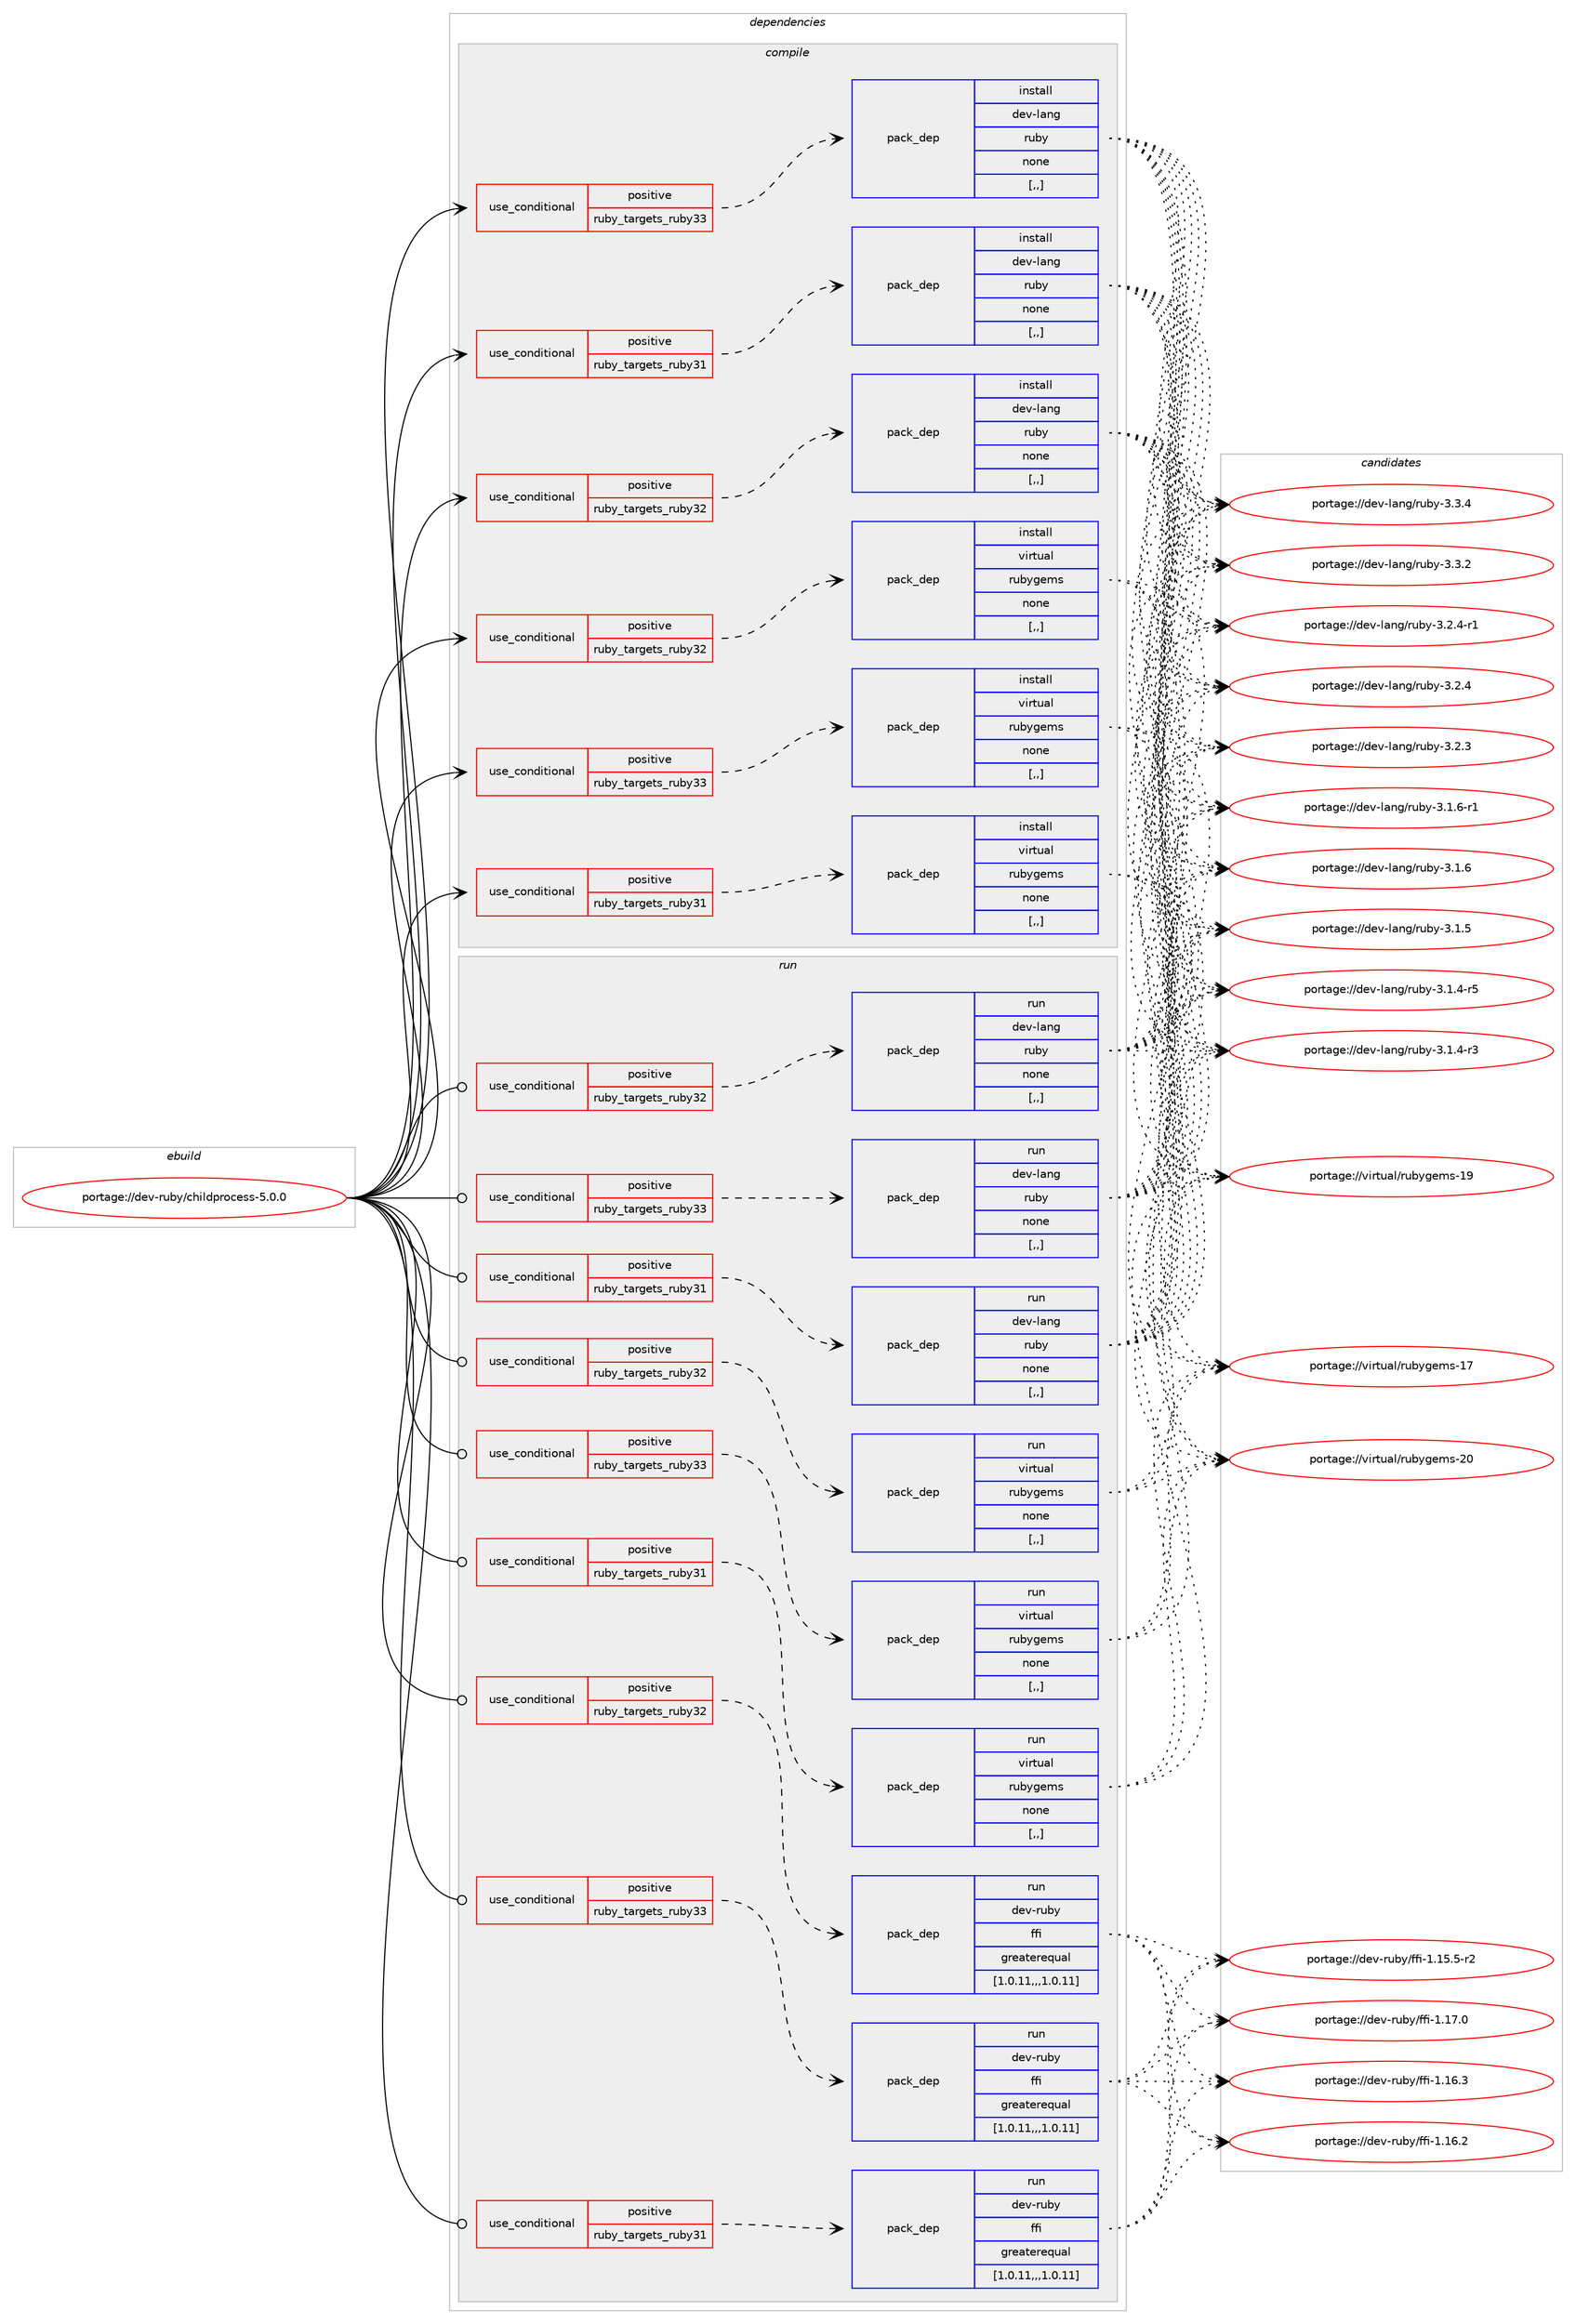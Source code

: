 digraph prolog {

# *************
# Graph options
# *************

newrank=true;
concentrate=true;
compound=true;
graph [rankdir=LR,fontname=Helvetica,fontsize=10,ranksep=1.5];#, ranksep=2.5, nodesep=0.2];
edge  [arrowhead=vee];
node  [fontname=Helvetica,fontsize=10];

# **********
# The ebuild
# **********

subgraph cluster_leftcol {
color=gray;
label=<<i>ebuild</i>>;
id [label="portage://dev-ruby/childprocess-5.0.0", color=red, width=4, href="../dev-ruby/childprocess-5.0.0.svg"];
}

# ****************
# The dependencies
# ****************

subgraph cluster_midcol {
color=gray;
label=<<i>dependencies</i>>;
subgraph cluster_compile {
fillcolor="#eeeeee";
style=filled;
label=<<i>compile</i>>;
subgraph cond45489 {
dependency178798 [label=<<TABLE BORDER="0" CELLBORDER="1" CELLSPACING="0" CELLPADDING="4"><TR><TD ROWSPAN="3" CELLPADDING="10">use_conditional</TD></TR><TR><TD>positive</TD></TR><TR><TD>ruby_targets_ruby31</TD></TR></TABLE>>, shape=none, color=red];
subgraph pack132016 {
dependency178799 [label=<<TABLE BORDER="0" CELLBORDER="1" CELLSPACING="0" CELLPADDING="4" WIDTH="220"><TR><TD ROWSPAN="6" CELLPADDING="30">pack_dep</TD></TR><TR><TD WIDTH="110">install</TD></TR><TR><TD>dev-lang</TD></TR><TR><TD>ruby</TD></TR><TR><TD>none</TD></TR><TR><TD>[,,]</TD></TR></TABLE>>, shape=none, color=blue];
}
dependency178798:e -> dependency178799:w [weight=20,style="dashed",arrowhead="vee"];
}
id:e -> dependency178798:w [weight=20,style="solid",arrowhead="vee"];
subgraph cond45490 {
dependency178800 [label=<<TABLE BORDER="0" CELLBORDER="1" CELLSPACING="0" CELLPADDING="4"><TR><TD ROWSPAN="3" CELLPADDING="10">use_conditional</TD></TR><TR><TD>positive</TD></TR><TR><TD>ruby_targets_ruby31</TD></TR></TABLE>>, shape=none, color=red];
subgraph pack132017 {
dependency178801 [label=<<TABLE BORDER="0" CELLBORDER="1" CELLSPACING="0" CELLPADDING="4" WIDTH="220"><TR><TD ROWSPAN="6" CELLPADDING="30">pack_dep</TD></TR><TR><TD WIDTH="110">install</TD></TR><TR><TD>virtual</TD></TR><TR><TD>rubygems</TD></TR><TR><TD>none</TD></TR><TR><TD>[,,]</TD></TR></TABLE>>, shape=none, color=blue];
}
dependency178800:e -> dependency178801:w [weight=20,style="dashed",arrowhead="vee"];
}
id:e -> dependency178800:w [weight=20,style="solid",arrowhead="vee"];
subgraph cond45491 {
dependency178802 [label=<<TABLE BORDER="0" CELLBORDER="1" CELLSPACING="0" CELLPADDING="4"><TR><TD ROWSPAN="3" CELLPADDING="10">use_conditional</TD></TR><TR><TD>positive</TD></TR><TR><TD>ruby_targets_ruby32</TD></TR></TABLE>>, shape=none, color=red];
subgraph pack132018 {
dependency178803 [label=<<TABLE BORDER="0" CELLBORDER="1" CELLSPACING="0" CELLPADDING="4" WIDTH="220"><TR><TD ROWSPAN="6" CELLPADDING="30">pack_dep</TD></TR><TR><TD WIDTH="110">install</TD></TR><TR><TD>dev-lang</TD></TR><TR><TD>ruby</TD></TR><TR><TD>none</TD></TR><TR><TD>[,,]</TD></TR></TABLE>>, shape=none, color=blue];
}
dependency178802:e -> dependency178803:w [weight=20,style="dashed",arrowhead="vee"];
}
id:e -> dependency178802:w [weight=20,style="solid",arrowhead="vee"];
subgraph cond45492 {
dependency178804 [label=<<TABLE BORDER="0" CELLBORDER="1" CELLSPACING="0" CELLPADDING="4"><TR><TD ROWSPAN="3" CELLPADDING="10">use_conditional</TD></TR><TR><TD>positive</TD></TR><TR><TD>ruby_targets_ruby32</TD></TR></TABLE>>, shape=none, color=red];
subgraph pack132019 {
dependency178805 [label=<<TABLE BORDER="0" CELLBORDER="1" CELLSPACING="0" CELLPADDING="4" WIDTH="220"><TR><TD ROWSPAN="6" CELLPADDING="30">pack_dep</TD></TR><TR><TD WIDTH="110">install</TD></TR><TR><TD>virtual</TD></TR><TR><TD>rubygems</TD></TR><TR><TD>none</TD></TR><TR><TD>[,,]</TD></TR></TABLE>>, shape=none, color=blue];
}
dependency178804:e -> dependency178805:w [weight=20,style="dashed",arrowhead="vee"];
}
id:e -> dependency178804:w [weight=20,style="solid",arrowhead="vee"];
subgraph cond45493 {
dependency178806 [label=<<TABLE BORDER="0" CELLBORDER="1" CELLSPACING="0" CELLPADDING="4"><TR><TD ROWSPAN="3" CELLPADDING="10">use_conditional</TD></TR><TR><TD>positive</TD></TR><TR><TD>ruby_targets_ruby33</TD></TR></TABLE>>, shape=none, color=red];
subgraph pack132020 {
dependency178807 [label=<<TABLE BORDER="0" CELLBORDER="1" CELLSPACING="0" CELLPADDING="4" WIDTH="220"><TR><TD ROWSPAN="6" CELLPADDING="30">pack_dep</TD></TR><TR><TD WIDTH="110">install</TD></TR><TR><TD>dev-lang</TD></TR><TR><TD>ruby</TD></TR><TR><TD>none</TD></TR><TR><TD>[,,]</TD></TR></TABLE>>, shape=none, color=blue];
}
dependency178806:e -> dependency178807:w [weight=20,style="dashed",arrowhead="vee"];
}
id:e -> dependency178806:w [weight=20,style="solid",arrowhead="vee"];
subgraph cond45494 {
dependency178808 [label=<<TABLE BORDER="0" CELLBORDER="1" CELLSPACING="0" CELLPADDING="4"><TR><TD ROWSPAN="3" CELLPADDING="10">use_conditional</TD></TR><TR><TD>positive</TD></TR><TR><TD>ruby_targets_ruby33</TD></TR></TABLE>>, shape=none, color=red];
subgraph pack132021 {
dependency178809 [label=<<TABLE BORDER="0" CELLBORDER="1" CELLSPACING="0" CELLPADDING="4" WIDTH="220"><TR><TD ROWSPAN="6" CELLPADDING="30">pack_dep</TD></TR><TR><TD WIDTH="110">install</TD></TR><TR><TD>virtual</TD></TR><TR><TD>rubygems</TD></TR><TR><TD>none</TD></TR><TR><TD>[,,]</TD></TR></TABLE>>, shape=none, color=blue];
}
dependency178808:e -> dependency178809:w [weight=20,style="dashed",arrowhead="vee"];
}
id:e -> dependency178808:w [weight=20,style="solid",arrowhead="vee"];
}
subgraph cluster_compileandrun {
fillcolor="#eeeeee";
style=filled;
label=<<i>compile and run</i>>;
}
subgraph cluster_run {
fillcolor="#eeeeee";
style=filled;
label=<<i>run</i>>;
subgraph cond45495 {
dependency178810 [label=<<TABLE BORDER="0" CELLBORDER="1" CELLSPACING="0" CELLPADDING="4"><TR><TD ROWSPAN="3" CELLPADDING="10">use_conditional</TD></TR><TR><TD>positive</TD></TR><TR><TD>ruby_targets_ruby31</TD></TR></TABLE>>, shape=none, color=red];
subgraph pack132022 {
dependency178811 [label=<<TABLE BORDER="0" CELLBORDER="1" CELLSPACING="0" CELLPADDING="4" WIDTH="220"><TR><TD ROWSPAN="6" CELLPADDING="30">pack_dep</TD></TR><TR><TD WIDTH="110">run</TD></TR><TR><TD>dev-lang</TD></TR><TR><TD>ruby</TD></TR><TR><TD>none</TD></TR><TR><TD>[,,]</TD></TR></TABLE>>, shape=none, color=blue];
}
dependency178810:e -> dependency178811:w [weight=20,style="dashed",arrowhead="vee"];
}
id:e -> dependency178810:w [weight=20,style="solid",arrowhead="odot"];
subgraph cond45496 {
dependency178812 [label=<<TABLE BORDER="0" CELLBORDER="1" CELLSPACING="0" CELLPADDING="4"><TR><TD ROWSPAN="3" CELLPADDING="10">use_conditional</TD></TR><TR><TD>positive</TD></TR><TR><TD>ruby_targets_ruby31</TD></TR></TABLE>>, shape=none, color=red];
subgraph pack132023 {
dependency178813 [label=<<TABLE BORDER="0" CELLBORDER="1" CELLSPACING="0" CELLPADDING="4" WIDTH="220"><TR><TD ROWSPAN="6" CELLPADDING="30">pack_dep</TD></TR><TR><TD WIDTH="110">run</TD></TR><TR><TD>dev-ruby</TD></TR><TR><TD>ffi</TD></TR><TR><TD>greaterequal</TD></TR><TR><TD>[1.0.11,,,1.0.11]</TD></TR></TABLE>>, shape=none, color=blue];
}
dependency178812:e -> dependency178813:w [weight=20,style="dashed",arrowhead="vee"];
}
id:e -> dependency178812:w [weight=20,style="solid",arrowhead="odot"];
subgraph cond45497 {
dependency178814 [label=<<TABLE BORDER="0" CELLBORDER="1" CELLSPACING="0" CELLPADDING="4"><TR><TD ROWSPAN="3" CELLPADDING="10">use_conditional</TD></TR><TR><TD>positive</TD></TR><TR><TD>ruby_targets_ruby31</TD></TR></TABLE>>, shape=none, color=red];
subgraph pack132024 {
dependency178815 [label=<<TABLE BORDER="0" CELLBORDER="1" CELLSPACING="0" CELLPADDING="4" WIDTH="220"><TR><TD ROWSPAN="6" CELLPADDING="30">pack_dep</TD></TR><TR><TD WIDTH="110">run</TD></TR><TR><TD>virtual</TD></TR><TR><TD>rubygems</TD></TR><TR><TD>none</TD></TR><TR><TD>[,,]</TD></TR></TABLE>>, shape=none, color=blue];
}
dependency178814:e -> dependency178815:w [weight=20,style="dashed",arrowhead="vee"];
}
id:e -> dependency178814:w [weight=20,style="solid",arrowhead="odot"];
subgraph cond45498 {
dependency178816 [label=<<TABLE BORDER="0" CELLBORDER="1" CELLSPACING="0" CELLPADDING="4"><TR><TD ROWSPAN="3" CELLPADDING="10">use_conditional</TD></TR><TR><TD>positive</TD></TR><TR><TD>ruby_targets_ruby32</TD></TR></TABLE>>, shape=none, color=red];
subgraph pack132025 {
dependency178817 [label=<<TABLE BORDER="0" CELLBORDER="1" CELLSPACING="0" CELLPADDING="4" WIDTH="220"><TR><TD ROWSPAN="6" CELLPADDING="30">pack_dep</TD></TR><TR><TD WIDTH="110">run</TD></TR><TR><TD>dev-lang</TD></TR><TR><TD>ruby</TD></TR><TR><TD>none</TD></TR><TR><TD>[,,]</TD></TR></TABLE>>, shape=none, color=blue];
}
dependency178816:e -> dependency178817:w [weight=20,style="dashed",arrowhead="vee"];
}
id:e -> dependency178816:w [weight=20,style="solid",arrowhead="odot"];
subgraph cond45499 {
dependency178818 [label=<<TABLE BORDER="0" CELLBORDER="1" CELLSPACING="0" CELLPADDING="4"><TR><TD ROWSPAN="3" CELLPADDING="10">use_conditional</TD></TR><TR><TD>positive</TD></TR><TR><TD>ruby_targets_ruby32</TD></TR></TABLE>>, shape=none, color=red];
subgraph pack132026 {
dependency178819 [label=<<TABLE BORDER="0" CELLBORDER="1" CELLSPACING="0" CELLPADDING="4" WIDTH="220"><TR><TD ROWSPAN="6" CELLPADDING="30">pack_dep</TD></TR><TR><TD WIDTH="110">run</TD></TR><TR><TD>dev-ruby</TD></TR><TR><TD>ffi</TD></TR><TR><TD>greaterequal</TD></TR><TR><TD>[1.0.11,,,1.0.11]</TD></TR></TABLE>>, shape=none, color=blue];
}
dependency178818:e -> dependency178819:w [weight=20,style="dashed",arrowhead="vee"];
}
id:e -> dependency178818:w [weight=20,style="solid",arrowhead="odot"];
subgraph cond45500 {
dependency178820 [label=<<TABLE BORDER="0" CELLBORDER="1" CELLSPACING="0" CELLPADDING="4"><TR><TD ROWSPAN="3" CELLPADDING="10">use_conditional</TD></TR><TR><TD>positive</TD></TR><TR><TD>ruby_targets_ruby32</TD></TR></TABLE>>, shape=none, color=red];
subgraph pack132027 {
dependency178821 [label=<<TABLE BORDER="0" CELLBORDER="1" CELLSPACING="0" CELLPADDING="4" WIDTH="220"><TR><TD ROWSPAN="6" CELLPADDING="30">pack_dep</TD></TR><TR><TD WIDTH="110">run</TD></TR><TR><TD>virtual</TD></TR><TR><TD>rubygems</TD></TR><TR><TD>none</TD></TR><TR><TD>[,,]</TD></TR></TABLE>>, shape=none, color=blue];
}
dependency178820:e -> dependency178821:w [weight=20,style="dashed",arrowhead="vee"];
}
id:e -> dependency178820:w [weight=20,style="solid",arrowhead="odot"];
subgraph cond45501 {
dependency178822 [label=<<TABLE BORDER="0" CELLBORDER="1" CELLSPACING="0" CELLPADDING="4"><TR><TD ROWSPAN="3" CELLPADDING="10">use_conditional</TD></TR><TR><TD>positive</TD></TR><TR><TD>ruby_targets_ruby33</TD></TR></TABLE>>, shape=none, color=red];
subgraph pack132028 {
dependency178823 [label=<<TABLE BORDER="0" CELLBORDER="1" CELLSPACING="0" CELLPADDING="4" WIDTH="220"><TR><TD ROWSPAN="6" CELLPADDING="30">pack_dep</TD></TR><TR><TD WIDTH="110">run</TD></TR><TR><TD>dev-lang</TD></TR><TR><TD>ruby</TD></TR><TR><TD>none</TD></TR><TR><TD>[,,]</TD></TR></TABLE>>, shape=none, color=blue];
}
dependency178822:e -> dependency178823:w [weight=20,style="dashed",arrowhead="vee"];
}
id:e -> dependency178822:w [weight=20,style="solid",arrowhead="odot"];
subgraph cond45502 {
dependency178824 [label=<<TABLE BORDER="0" CELLBORDER="1" CELLSPACING="0" CELLPADDING="4"><TR><TD ROWSPAN="3" CELLPADDING="10">use_conditional</TD></TR><TR><TD>positive</TD></TR><TR><TD>ruby_targets_ruby33</TD></TR></TABLE>>, shape=none, color=red];
subgraph pack132029 {
dependency178825 [label=<<TABLE BORDER="0" CELLBORDER="1" CELLSPACING="0" CELLPADDING="4" WIDTH="220"><TR><TD ROWSPAN="6" CELLPADDING="30">pack_dep</TD></TR><TR><TD WIDTH="110">run</TD></TR><TR><TD>dev-ruby</TD></TR><TR><TD>ffi</TD></TR><TR><TD>greaterequal</TD></TR><TR><TD>[1.0.11,,,1.0.11]</TD></TR></TABLE>>, shape=none, color=blue];
}
dependency178824:e -> dependency178825:w [weight=20,style="dashed",arrowhead="vee"];
}
id:e -> dependency178824:w [weight=20,style="solid",arrowhead="odot"];
subgraph cond45503 {
dependency178826 [label=<<TABLE BORDER="0" CELLBORDER="1" CELLSPACING="0" CELLPADDING="4"><TR><TD ROWSPAN="3" CELLPADDING="10">use_conditional</TD></TR><TR><TD>positive</TD></TR><TR><TD>ruby_targets_ruby33</TD></TR></TABLE>>, shape=none, color=red];
subgraph pack132030 {
dependency178827 [label=<<TABLE BORDER="0" CELLBORDER="1" CELLSPACING="0" CELLPADDING="4" WIDTH="220"><TR><TD ROWSPAN="6" CELLPADDING="30">pack_dep</TD></TR><TR><TD WIDTH="110">run</TD></TR><TR><TD>virtual</TD></TR><TR><TD>rubygems</TD></TR><TR><TD>none</TD></TR><TR><TD>[,,]</TD></TR></TABLE>>, shape=none, color=blue];
}
dependency178826:e -> dependency178827:w [weight=20,style="dashed",arrowhead="vee"];
}
id:e -> dependency178826:w [weight=20,style="solid",arrowhead="odot"];
}
}

# **************
# The candidates
# **************

subgraph cluster_choices {
rank=same;
color=gray;
label=<<i>candidates</i>>;

subgraph choice132016 {
color=black;
nodesep=1;
choice10010111845108971101034711411798121455146514652 [label="portage://dev-lang/ruby-3.3.4", color=red, width=4,href="../dev-lang/ruby-3.3.4.svg"];
choice10010111845108971101034711411798121455146514650 [label="portage://dev-lang/ruby-3.3.2", color=red, width=4,href="../dev-lang/ruby-3.3.2.svg"];
choice100101118451089711010347114117981214551465046524511449 [label="portage://dev-lang/ruby-3.2.4-r1", color=red, width=4,href="../dev-lang/ruby-3.2.4-r1.svg"];
choice10010111845108971101034711411798121455146504652 [label="portage://dev-lang/ruby-3.2.4", color=red, width=4,href="../dev-lang/ruby-3.2.4.svg"];
choice10010111845108971101034711411798121455146504651 [label="portage://dev-lang/ruby-3.2.3", color=red, width=4,href="../dev-lang/ruby-3.2.3.svg"];
choice100101118451089711010347114117981214551464946544511449 [label="portage://dev-lang/ruby-3.1.6-r1", color=red, width=4,href="../dev-lang/ruby-3.1.6-r1.svg"];
choice10010111845108971101034711411798121455146494654 [label="portage://dev-lang/ruby-3.1.6", color=red, width=4,href="../dev-lang/ruby-3.1.6.svg"];
choice10010111845108971101034711411798121455146494653 [label="portage://dev-lang/ruby-3.1.5", color=red, width=4,href="../dev-lang/ruby-3.1.5.svg"];
choice100101118451089711010347114117981214551464946524511453 [label="portage://dev-lang/ruby-3.1.4-r5", color=red, width=4,href="../dev-lang/ruby-3.1.4-r5.svg"];
choice100101118451089711010347114117981214551464946524511451 [label="portage://dev-lang/ruby-3.1.4-r3", color=red, width=4,href="../dev-lang/ruby-3.1.4-r3.svg"];
dependency178799:e -> choice10010111845108971101034711411798121455146514652:w [style=dotted,weight="100"];
dependency178799:e -> choice10010111845108971101034711411798121455146514650:w [style=dotted,weight="100"];
dependency178799:e -> choice100101118451089711010347114117981214551465046524511449:w [style=dotted,weight="100"];
dependency178799:e -> choice10010111845108971101034711411798121455146504652:w [style=dotted,weight="100"];
dependency178799:e -> choice10010111845108971101034711411798121455146504651:w [style=dotted,weight="100"];
dependency178799:e -> choice100101118451089711010347114117981214551464946544511449:w [style=dotted,weight="100"];
dependency178799:e -> choice10010111845108971101034711411798121455146494654:w [style=dotted,weight="100"];
dependency178799:e -> choice10010111845108971101034711411798121455146494653:w [style=dotted,weight="100"];
dependency178799:e -> choice100101118451089711010347114117981214551464946524511453:w [style=dotted,weight="100"];
dependency178799:e -> choice100101118451089711010347114117981214551464946524511451:w [style=dotted,weight="100"];
}
subgraph choice132017 {
color=black;
nodesep=1;
choice118105114116117971084711411798121103101109115455048 [label="portage://virtual/rubygems-20", color=red, width=4,href="../virtual/rubygems-20.svg"];
choice118105114116117971084711411798121103101109115454957 [label="portage://virtual/rubygems-19", color=red, width=4,href="../virtual/rubygems-19.svg"];
choice118105114116117971084711411798121103101109115454955 [label="portage://virtual/rubygems-17", color=red, width=4,href="../virtual/rubygems-17.svg"];
dependency178801:e -> choice118105114116117971084711411798121103101109115455048:w [style=dotted,weight="100"];
dependency178801:e -> choice118105114116117971084711411798121103101109115454957:w [style=dotted,weight="100"];
dependency178801:e -> choice118105114116117971084711411798121103101109115454955:w [style=dotted,weight="100"];
}
subgraph choice132018 {
color=black;
nodesep=1;
choice10010111845108971101034711411798121455146514652 [label="portage://dev-lang/ruby-3.3.4", color=red, width=4,href="../dev-lang/ruby-3.3.4.svg"];
choice10010111845108971101034711411798121455146514650 [label="portage://dev-lang/ruby-3.3.2", color=red, width=4,href="../dev-lang/ruby-3.3.2.svg"];
choice100101118451089711010347114117981214551465046524511449 [label="portage://dev-lang/ruby-3.2.4-r1", color=red, width=4,href="../dev-lang/ruby-3.2.4-r1.svg"];
choice10010111845108971101034711411798121455146504652 [label="portage://dev-lang/ruby-3.2.4", color=red, width=4,href="../dev-lang/ruby-3.2.4.svg"];
choice10010111845108971101034711411798121455146504651 [label="portage://dev-lang/ruby-3.2.3", color=red, width=4,href="../dev-lang/ruby-3.2.3.svg"];
choice100101118451089711010347114117981214551464946544511449 [label="portage://dev-lang/ruby-3.1.6-r1", color=red, width=4,href="../dev-lang/ruby-3.1.6-r1.svg"];
choice10010111845108971101034711411798121455146494654 [label="portage://dev-lang/ruby-3.1.6", color=red, width=4,href="../dev-lang/ruby-3.1.6.svg"];
choice10010111845108971101034711411798121455146494653 [label="portage://dev-lang/ruby-3.1.5", color=red, width=4,href="../dev-lang/ruby-3.1.5.svg"];
choice100101118451089711010347114117981214551464946524511453 [label="portage://dev-lang/ruby-3.1.4-r5", color=red, width=4,href="../dev-lang/ruby-3.1.4-r5.svg"];
choice100101118451089711010347114117981214551464946524511451 [label="portage://dev-lang/ruby-3.1.4-r3", color=red, width=4,href="../dev-lang/ruby-3.1.4-r3.svg"];
dependency178803:e -> choice10010111845108971101034711411798121455146514652:w [style=dotted,weight="100"];
dependency178803:e -> choice10010111845108971101034711411798121455146514650:w [style=dotted,weight="100"];
dependency178803:e -> choice100101118451089711010347114117981214551465046524511449:w [style=dotted,weight="100"];
dependency178803:e -> choice10010111845108971101034711411798121455146504652:w [style=dotted,weight="100"];
dependency178803:e -> choice10010111845108971101034711411798121455146504651:w [style=dotted,weight="100"];
dependency178803:e -> choice100101118451089711010347114117981214551464946544511449:w [style=dotted,weight="100"];
dependency178803:e -> choice10010111845108971101034711411798121455146494654:w [style=dotted,weight="100"];
dependency178803:e -> choice10010111845108971101034711411798121455146494653:w [style=dotted,weight="100"];
dependency178803:e -> choice100101118451089711010347114117981214551464946524511453:w [style=dotted,weight="100"];
dependency178803:e -> choice100101118451089711010347114117981214551464946524511451:w [style=dotted,weight="100"];
}
subgraph choice132019 {
color=black;
nodesep=1;
choice118105114116117971084711411798121103101109115455048 [label="portage://virtual/rubygems-20", color=red, width=4,href="../virtual/rubygems-20.svg"];
choice118105114116117971084711411798121103101109115454957 [label="portage://virtual/rubygems-19", color=red, width=4,href="../virtual/rubygems-19.svg"];
choice118105114116117971084711411798121103101109115454955 [label="portage://virtual/rubygems-17", color=red, width=4,href="../virtual/rubygems-17.svg"];
dependency178805:e -> choice118105114116117971084711411798121103101109115455048:w [style=dotted,weight="100"];
dependency178805:e -> choice118105114116117971084711411798121103101109115454957:w [style=dotted,weight="100"];
dependency178805:e -> choice118105114116117971084711411798121103101109115454955:w [style=dotted,weight="100"];
}
subgraph choice132020 {
color=black;
nodesep=1;
choice10010111845108971101034711411798121455146514652 [label="portage://dev-lang/ruby-3.3.4", color=red, width=4,href="../dev-lang/ruby-3.3.4.svg"];
choice10010111845108971101034711411798121455146514650 [label="portage://dev-lang/ruby-3.3.2", color=red, width=4,href="../dev-lang/ruby-3.3.2.svg"];
choice100101118451089711010347114117981214551465046524511449 [label="portage://dev-lang/ruby-3.2.4-r1", color=red, width=4,href="../dev-lang/ruby-3.2.4-r1.svg"];
choice10010111845108971101034711411798121455146504652 [label="portage://dev-lang/ruby-3.2.4", color=red, width=4,href="../dev-lang/ruby-3.2.4.svg"];
choice10010111845108971101034711411798121455146504651 [label="portage://dev-lang/ruby-3.2.3", color=red, width=4,href="../dev-lang/ruby-3.2.3.svg"];
choice100101118451089711010347114117981214551464946544511449 [label="portage://dev-lang/ruby-3.1.6-r1", color=red, width=4,href="../dev-lang/ruby-3.1.6-r1.svg"];
choice10010111845108971101034711411798121455146494654 [label="portage://dev-lang/ruby-3.1.6", color=red, width=4,href="../dev-lang/ruby-3.1.6.svg"];
choice10010111845108971101034711411798121455146494653 [label="portage://dev-lang/ruby-3.1.5", color=red, width=4,href="../dev-lang/ruby-3.1.5.svg"];
choice100101118451089711010347114117981214551464946524511453 [label="portage://dev-lang/ruby-3.1.4-r5", color=red, width=4,href="../dev-lang/ruby-3.1.4-r5.svg"];
choice100101118451089711010347114117981214551464946524511451 [label="portage://dev-lang/ruby-3.1.4-r3", color=red, width=4,href="../dev-lang/ruby-3.1.4-r3.svg"];
dependency178807:e -> choice10010111845108971101034711411798121455146514652:w [style=dotted,weight="100"];
dependency178807:e -> choice10010111845108971101034711411798121455146514650:w [style=dotted,weight="100"];
dependency178807:e -> choice100101118451089711010347114117981214551465046524511449:w [style=dotted,weight="100"];
dependency178807:e -> choice10010111845108971101034711411798121455146504652:w [style=dotted,weight="100"];
dependency178807:e -> choice10010111845108971101034711411798121455146504651:w [style=dotted,weight="100"];
dependency178807:e -> choice100101118451089711010347114117981214551464946544511449:w [style=dotted,weight="100"];
dependency178807:e -> choice10010111845108971101034711411798121455146494654:w [style=dotted,weight="100"];
dependency178807:e -> choice10010111845108971101034711411798121455146494653:w [style=dotted,weight="100"];
dependency178807:e -> choice100101118451089711010347114117981214551464946524511453:w [style=dotted,weight="100"];
dependency178807:e -> choice100101118451089711010347114117981214551464946524511451:w [style=dotted,weight="100"];
}
subgraph choice132021 {
color=black;
nodesep=1;
choice118105114116117971084711411798121103101109115455048 [label="portage://virtual/rubygems-20", color=red, width=4,href="../virtual/rubygems-20.svg"];
choice118105114116117971084711411798121103101109115454957 [label="portage://virtual/rubygems-19", color=red, width=4,href="../virtual/rubygems-19.svg"];
choice118105114116117971084711411798121103101109115454955 [label="portage://virtual/rubygems-17", color=red, width=4,href="../virtual/rubygems-17.svg"];
dependency178809:e -> choice118105114116117971084711411798121103101109115455048:w [style=dotted,weight="100"];
dependency178809:e -> choice118105114116117971084711411798121103101109115454957:w [style=dotted,weight="100"];
dependency178809:e -> choice118105114116117971084711411798121103101109115454955:w [style=dotted,weight="100"];
}
subgraph choice132022 {
color=black;
nodesep=1;
choice10010111845108971101034711411798121455146514652 [label="portage://dev-lang/ruby-3.3.4", color=red, width=4,href="../dev-lang/ruby-3.3.4.svg"];
choice10010111845108971101034711411798121455146514650 [label="portage://dev-lang/ruby-3.3.2", color=red, width=4,href="../dev-lang/ruby-3.3.2.svg"];
choice100101118451089711010347114117981214551465046524511449 [label="portage://dev-lang/ruby-3.2.4-r1", color=red, width=4,href="../dev-lang/ruby-3.2.4-r1.svg"];
choice10010111845108971101034711411798121455146504652 [label="portage://dev-lang/ruby-3.2.4", color=red, width=4,href="../dev-lang/ruby-3.2.4.svg"];
choice10010111845108971101034711411798121455146504651 [label="portage://dev-lang/ruby-3.2.3", color=red, width=4,href="../dev-lang/ruby-3.2.3.svg"];
choice100101118451089711010347114117981214551464946544511449 [label="portage://dev-lang/ruby-3.1.6-r1", color=red, width=4,href="../dev-lang/ruby-3.1.6-r1.svg"];
choice10010111845108971101034711411798121455146494654 [label="portage://dev-lang/ruby-3.1.6", color=red, width=4,href="../dev-lang/ruby-3.1.6.svg"];
choice10010111845108971101034711411798121455146494653 [label="portage://dev-lang/ruby-3.1.5", color=red, width=4,href="../dev-lang/ruby-3.1.5.svg"];
choice100101118451089711010347114117981214551464946524511453 [label="portage://dev-lang/ruby-3.1.4-r5", color=red, width=4,href="../dev-lang/ruby-3.1.4-r5.svg"];
choice100101118451089711010347114117981214551464946524511451 [label="portage://dev-lang/ruby-3.1.4-r3", color=red, width=4,href="../dev-lang/ruby-3.1.4-r3.svg"];
dependency178811:e -> choice10010111845108971101034711411798121455146514652:w [style=dotted,weight="100"];
dependency178811:e -> choice10010111845108971101034711411798121455146514650:w [style=dotted,weight="100"];
dependency178811:e -> choice100101118451089711010347114117981214551465046524511449:w [style=dotted,weight="100"];
dependency178811:e -> choice10010111845108971101034711411798121455146504652:w [style=dotted,weight="100"];
dependency178811:e -> choice10010111845108971101034711411798121455146504651:w [style=dotted,weight="100"];
dependency178811:e -> choice100101118451089711010347114117981214551464946544511449:w [style=dotted,weight="100"];
dependency178811:e -> choice10010111845108971101034711411798121455146494654:w [style=dotted,weight="100"];
dependency178811:e -> choice10010111845108971101034711411798121455146494653:w [style=dotted,weight="100"];
dependency178811:e -> choice100101118451089711010347114117981214551464946524511453:w [style=dotted,weight="100"];
dependency178811:e -> choice100101118451089711010347114117981214551464946524511451:w [style=dotted,weight="100"];
}
subgraph choice132023 {
color=black;
nodesep=1;
choice10010111845114117981214710210210545494649554648 [label="portage://dev-ruby/ffi-1.17.0", color=red, width=4,href="../dev-ruby/ffi-1.17.0.svg"];
choice10010111845114117981214710210210545494649544651 [label="portage://dev-ruby/ffi-1.16.3", color=red, width=4,href="../dev-ruby/ffi-1.16.3.svg"];
choice10010111845114117981214710210210545494649544650 [label="portage://dev-ruby/ffi-1.16.2", color=red, width=4,href="../dev-ruby/ffi-1.16.2.svg"];
choice100101118451141179812147102102105454946495346534511450 [label="portage://dev-ruby/ffi-1.15.5-r2", color=red, width=4,href="../dev-ruby/ffi-1.15.5-r2.svg"];
dependency178813:e -> choice10010111845114117981214710210210545494649554648:w [style=dotted,weight="100"];
dependency178813:e -> choice10010111845114117981214710210210545494649544651:w [style=dotted,weight="100"];
dependency178813:e -> choice10010111845114117981214710210210545494649544650:w [style=dotted,weight="100"];
dependency178813:e -> choice100101118451141179812147102102105454946495346534511450:w [style=dotted,weight="100"];
}
subgraph choice132024 {
color=black;
nodesep=1;
choice118105114116117971084711411798121103101109115455048 [label="portage://virtual/rubygems-20", color=red, width=4,href="../virtual/rubygems-20.svg"];
choice118105114116117971084711411798121103101109115454957 [label="portage://virtual/rubygems-19", color=red, width=4,href="../virtual/rubygems-19.svg"];
choice118105114116117971084711411798121103101109115454955 [label="portage://virtual/rubygems-17", color=red, width=4,href="../virtual/rubygems-17.svg"];
dependency178815:e -> choice118105114116117971084711411798121103101109115455048:w [style=dotted,weight="100"];
dependency178815:e -> choice118105114116117971084711411798121103101109115454957:w [style=dotted,weight="100"];
dependency178815:e -> choice118105114116117971084711411798121103101109115454955:w [style=dotted,weight="100"];
}
subgraph choice132025 {
color=black;
nodesep=1;
choice10010111845108971101034711411798121455146514652 [label="portage://dev-lang/ruby-3.3.4", color=red, width=4,href="../dev-lang/ruby-3.3.4.svg"];
choice10010111845108971101034711411798121455146514650 [label="portage://dev-lang/ruby-3.3.2", color=red, width=4,href="../dev-lang/ruby-3.3.2.svg"];
choice100101118451089711010347114117981214551465046524511449 [label="portage://dev-lang/ruby-3.2.4-r1", color=red, width=4,href="../dev-lang/ruby-3.2.4-r1.svg"];
choice10010111845108971101034711411798121455146504652 [label="portage://dev-lang/ruby-3.2.4", color=red, width=4,href="../dev-lang/ruby-3.2.4.svg"];
choice10010111845108971101034711411798121455146504651 [label="portage://dev-lang/ruby-3.2.3", color=red, width=4,href="../dev-lang/ruby-3.2.3.svg"];
choice100101118451089711010347114117981214551464946544511449 [label="portage://dev-lang/ruby-3.1.6-r1", color=red, width=4,href="../dev-lang/ruby-3.1.6-r1.svg"];
choice10010111845108971101034711411798121455146494654 [label="portage://dev-lang/ruby-3.1.6", color=red, width=4,href="../dev-lang/ruby-3.1.6.svg"];
choice10010111845108971101034711411798121455146494653 [label="portage://dev-lang/ruby-3.1.5", color=red, width=4,href="../dev-lang/ruby-3.1.5.svg"];
choice100101118451089711010347114117981214551464946524511453 [label="portage://dev-lang/ruby-3.1.4-r5", color=red, width=4,href="../dev-lang/ruby-3.1.4-r5.svg"];
choice100101118451089711010347114117981214551464946524511451 [label="portage://dev-lang/ruby-3.1.4-r3", color=red, width=4,href="../dev-lang/ruby-3.1.4-r3.svg"];
dependency178817:e -> choice10010111845108971101034711411798121455146514652:w [style=dotted,weight="100"];
dependency178817:e -> choice10010111845108971101034711411798121455146514650:w [style=dotted,weight="100"];
dependency178817:e -> choice100101118451089711010347114117981214551465046524511449:w [style=dotted,weight="100"];
dependency178817:e -> choice10010111845108971101034711411798121455146504652:w [style=dotted,weight="100"];
dependency178817:e -> choice10010111845108971101034711411798121455146504651:w [style=dotted,weight="100"];
dependency178817:e -> choice100101118451089711010347114117981214551464946544511449:w [style=dotted,weight="100"];
dependency178817:e -> choice10010111845108971101034711411798121455146494654:w [style=dotted,weight="100"];
dependency178817:e -> choice10010111845108971101034711411798121455146494653:w [style=dotted,weight="100"];
dependency178817:e -> choice100101118451089711010347114117981214551464946524511453:w [style=dotted,weight="100"];
dependency178817:e -> choice100101118451089711010347114117981214551464946524511451:w [style=dotted,weight="100"];
}
subgraph choice132026 {
color=black;
nodesep=1;
choice10010111845114117981214710210210545494649554648 [label="portage://dev-ruby/ffi-1.17.0", color=red, width=4,href="../dev-ruby/ffi-1.17.0.svg"];
choice10010111845114117981214710210210545494649544651 [label="portage://dev-ruby/ffi-1.16.3", color=red, width=4,href="../dev-ruby/ffi-1.16.3.svg"];
choice10010111845114117981214710210210545494649544650 [label="portage://dev-ruby/ffi-1.16.2", color=red, width=4,href="../dev-ruby/ffi-1.16.2.svg"];
choice100101118451141179812147102102105454946495346534511450 [label="portage://dev-ruby/ffi-1.15.5-r2", color=red, width=4,href="../dev-ruby/ffi-1.15.5-r2.svg"];
dependency178819:e -> choice10010111845114117981214710210210545494649554648:w [style=dotted,weight="100"];
dependency178819:e -> choice10010111845114117981214710210210545494649544651:w [style=dotted,weight="100"];
dependency178819:e -> choice10010111845114117981214710210210545494649544650:w [style=dotted,weight="100"];
dependency178819:e -> choice100101118451141179812147102102105454946495346534511450:w [style=dotted,weight="100"];
}
subgraph choice132027 {
color=black;
nodesep=1;
choice118105114116117971084711411798121103101109115455048 [label="portage://virtual/rubygems-20", color=red, width=4,href="../virtual/rubygems-20.svg"];
choice118105114116117971084711411798121103101109115454957 [label="portage://virtual/rubygems-19", color=red, width=4,href="../virtual/rubygems-19.svg"];
choice118105114116117971084711411798121103101109115454955 [label="portage://virtual/rubygems-17", color=red, width=4,href="../virtual/rubygems-17.svg"];
dependency178821:e -> choice118105114116117971084711411798121103101109115455048:w [style=dotted,weight="100"];
dependency178821:e -> choice118105114116117971084711411798121103101109115454957:w [style=dotted,weight="100"];
dependency178821:e -> choice118105114116117971084711411798121103101109115454955:w [style=dotted,weight="100"];
}
subgraph choice132028 {
color=black;
nodesep=1;
choice10010111845108971101034711411798121455146514652 [label="portage://dev-lang/ruby-3.3.4", color=red, width=4,href="../dev-lang/ruby-3.3.4.svg"];
choice10010111845108971101034711411798121455146514650 [label="portage://dev-lang/ruby-3.3.2", color=red, width=4,href="../dev-lang/ruby-3.3.2.svg"];
choice100101118451089711010347114117981214551465046524511449 [label="portage://dev-lang/ruby-3.2.4-r1", color=red, width=4,href="../dev-lang/ruby-3.2.4-r1.svg"];
choice10010111845108971101034711411798121455146504652 [label="portage://dev-lang/ruby-3.2.4", color=red, width=4,href="../dev-lang/ruby-3.2.4.svg"];
choice10010111845108971101034711411798121455146504651 [label="portage://dev-lang/ruby-3.2.3", color=red, width=4,href="../dev-lang/ruby-3.2.3.svg"];
choice100101118451089711010347114117981214551464946544511449 [label="portage://dev-lang/ruby-3.1.6-r1", color=red, width=4,href="../dev-lang/ruby-3.1.6-r1.svg"];
choice10010111845108971101034711411798121455146494654 [label="portage://dev-lang/ruby-3.1.6", color=red, width=4,href="../dev-lang/ruby-3.1.6.svg"];
choice10010111845108971101034711411798121455146494653 [label="portage://dev-lang/ruby-3.1.5", color=red, width=4,href="../dev-lang/ruby-3.1.5.svg"];
choice100101118451089711010347114117981214551464946524511453 [label="portage://dev-lang/ruby-3.1.4-r5", color=red, width=4,href="../dev-lang/ruby-3.1.4-r5.svg"];
choice100101118451089711010347114117981214551464946524511451 [label="portage://dev-lang/ruby-3.1.4-r3", color=red, width=4,href="../dev-lang/ruby-3.1.4-r3.svg"];
dependency178823:e -> choice10010111845108971101034711411798121455146514652:w [style=dotted,weight="100"];
dependency178823:e -> choice10010111845108971101034711411798121455146514650:w [style=dotted,weight="100"];
dependency178823:e -> choice100101118451089711010347114117981214551465046524511449:w [style=dotted,weight="100"];
dependency178823:e -> choice10010111845108971101034711411798121455146504652:w [style=dotted,weight="100"];
dependency178823:e -> choice10010111845108971101034711411798121455146504651:w [style=dotted,weight="100"];
dependency178823:e -> choice100101118451089711010347114117981214551464946544511449:w [style=dotted,weight="100"];
dependency178823:e -> choice10010111845108971101034711411798121455146494654:w [style=dotted,weight="100"];
dependency178823:e -> choice10010111845108971101034711411798121455146494653:w [style=dotted,weight="100"];
dependency178823:e -> choice100101118451089711010347114117981214551464946524511453:w [style=dotted,weight="100"];
dependency178823:e -> choice100101118451089711010347114117981214551464946524511451:w [style=dotted,weight="100"];
}
subgraph choice132029 {
color=black;
nodesep=1;
choice10010111845114117981214710210210545494649554648 [label="portage://dev-ruby/ffi-1.17.0", color=red, width=4,href="../dev-ruby/ffi-1.17.0.svg"];
choice10010111845114117981214710210210545494649544651 [label="portage://dev-ruby/ffi-1.16.3", color=red, width=4,href="../dev-ruby/ffi-1.16.3.svg"];
choice10010111845114117981214710210210545494649544650 [label="portage://dev-ruby/ffi-1.16.2", color=red, width=4,href="../dev-ruby/ffi-1.16.2.svg"];
choice100101118451141179812147102102105454946495346534511450 [label="portage://dev-ruby/ffi-1.15.5-r2", color=red, width=4,href="../dev-ruby/ffi-1.15.5-r2.svg"];
dependency178825:e -> choice10010111845114117981214710210210545494649554648:w [style=dotted,weight="100"];
dependency178825:e -> choice10010111845114117981214710210210545494649544651:w [style=dotted,weight="100"];
dependency178825:e -> choice10010111845114117981214710210210545494649544650:w [style=dotted,weight="100"];
dependency178825:e -> choice100101118451141179812147102102105454946495346534511450:w [style=dotted,weight="100"];
}
subgraph choice132030 {
color=black;
nodesep=1;
choice118105114116117971084711411798121103101109115455048 [label="portage://virtual/rubygems-20", color=red, width=4,href="../virtual/rubygems-20.svg"];
choice118105114116117971084711411798121103101109115454957 [label="portage://virtual/rubygems-19", color=red, width=4,href="../virtual/rubygems-19.svg"];
choice118105114116117971084711411798121103101109115454955 [label="portage://virtual/rubygems-17", color=red, width=4,href="../virtual/rubygems-17.svg"];
dependency178827:e -> choice118105114116117971084711411798121103101109115455048:w [style=dotted,weight="100"];
dependency178827:e -> choice118105114116117971084711411798121103101109115454957:w [style=dotted,weight="100"];
dependency178827:e -> choice118105114116117971084711411798121103101109115454955:w [style=dotted,weight="100"];
}
}

}
